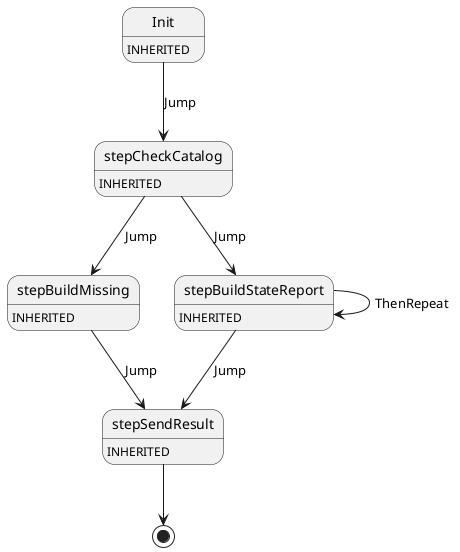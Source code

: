 @startuml
Init : INHERITED
Init --> stepCheckCatalog : Jump
stepCheckCatalog : INHERITED
stepCheckCatalog --> stepBuildMissing : Jump
stepCheckCatalog --> stepBuildStateReport : Jump
stepBuildMissing : INHERITED
stepBuildMissing --> stepSendResult : Jump
stepBuildStateReport : INHERITED
stepBuildStateReport --> stepBuildStateReport : ThenRepeat
stepBuildStateReport --> stepSendResult : Jump
stepSendResult : INHERITED
stepSendResult --> [*]
@enduml
